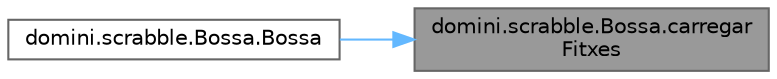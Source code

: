 digraph "domini.scrabble.Bossa.carregarFitxes"
{
 // INTERACTIVE_SVG=YES
 // LATEX_PDF_SIZE
  bgcolor="transparent";
  edge [fontname=Helvetica,fontsize=10,labelfontname=Helvetica,labelfontsize=10];
  node [fontname=Helvetica,fontsize=10,shape=box,height=0.2,width=0.4];
  rankdir="RL";
  Node1 [id="Node000001",label="domini.scrabble.Bossa.carregar\lFitxes",height=0.2,width=0.4,color="gray40", fillcolor="grey60", style="filled", fontcolor="black",tooltip="Inicialitza la bossa amb les fitxes des d'un fitxer de text."];
  Node1 -> Node2 [id="edge1_Node000001_Node000002",dir="back",color="steelblue1",style="solid",tooltip=" "];
  Node2 [id="Node000002",label="domini.scrabble.Bossa.Bossa",height=0.2,width=0.4,color="grey40", fillcolor="white", style="filled",URL="$classdomini_1_1scrabble_1_1_bossa.html#aa75e0620b210c9a41354395c08a8ae27",tooltip="Constructor de la classe Bossa."];
}
